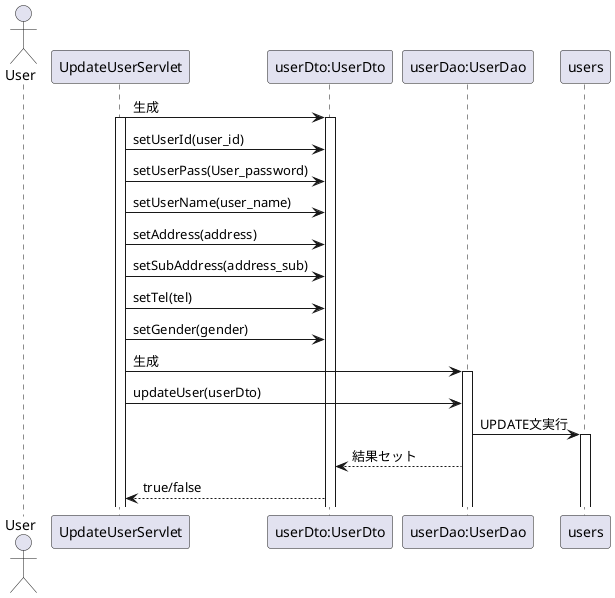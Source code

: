 @startuml 
actor User
participant "UpdateUserServlet" as A
participant "userDto:UserDto" as B
participant "userDao:UserDao" as C
participant "users" as D
A -> B: 生成
activate A
activate B
A -> B: setUserId(user_id)
A -> B: setUserPass(User_password)
A -> B: setUserName(user_name)
A -> B: setAddress(address)
A -> B: setSubAddress(address_sub)
A -> B: setTel(tel)
A -> B: setGender(gender)
A -> C: 生成
activate C
A -> C: updateUser(userDto)
C -> D: UPDATE文実行
activate D
C --> B: 結果セット
B --> A: true/false
@enduml